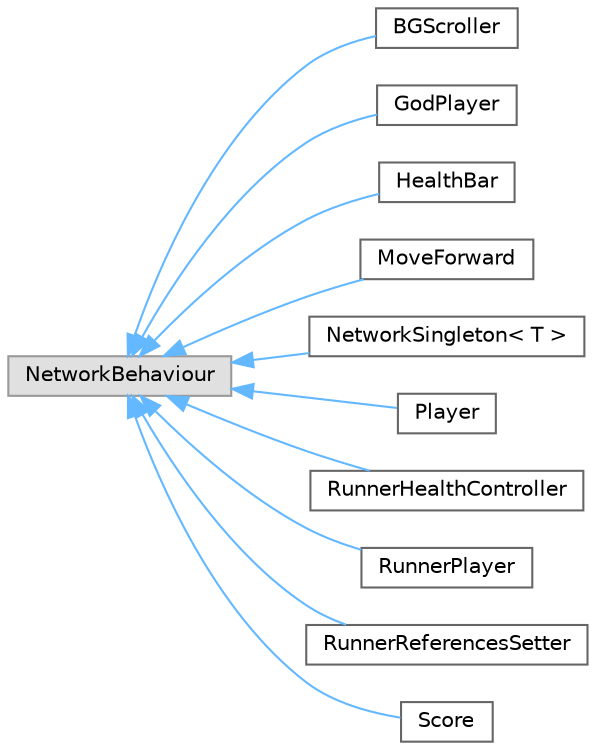 digraph "Graphical Class Hierarchy"
{
 // LATEX_PDF_SIZE
  bgcolor="transparent";
  edge [fontname=Helvetica,fontsize=10,labelfontname=Helvetica,labelfontsize=10];
  node [fontname=Helvetica,fontsize=10,shape=box,height=0.2,width=0.4];
  rankdir="LR";
  Node0 [label="NetworkBehaviour",height=0.2,width=0.4,color="grey60", fillcolor="#E0E0E0", style="filled",tooltip=" "];
  Node0 -> Node1 [dir="back",color="steelblue1",style="solid"];
  Node1 [label="BGScroller",height=0.2,width=0.4,color="grey40", fillcolor="white", style="filled",URL="$class_b_g_scroller.html",tooltip="Ensures the background is constantly moving away from the player, kept at a constant distance from th..."];
  Node0 -> Node2 [dir="back",color="steelblue1",style="solid"];
  Node2 [label="GodPlayer",height=0.2,width=0.4,color="grey40", fillcolor="white", style="filled",URL="$class_god_player.html",tooltip="A class managing the God Player attacks"];
  Node0 -> Node3 [dir="back",color="steelblue1",style="solid"];
  Node3 [label="HealthBar",height=0.2,width=0.4,color="grey40", fillcolor="white", style="filled",URL="$class_health_bar.html",tooltip=" "];
  Node0 -> Node4 [dir="back",color="steelblue1",style="solid"];
  Node4 [label="MoveForward",height=0.2,width=0.4,color="grey40", fillcolor="white", style="filled",URL="$class_move_forward.html",tooltip="A class that moves the player forward and tracks the distance they have travelled."];
  Node0 -> Node5 [dir="back",color="steelblue1",style="solid"];
  Node5 [label="NetworkSingleton\< T \>",height=0.2,width=0.4,color="grey40", fillcolor="white", style="filled",URL="$class_network_singleton.html",tooltip=" "];
  Node0 -> Node6 [dir="back",color="steelblue1",style="solid"];
  Node6 [label="Player",height=0.2,width=0.4,color="grey40", fillcolor="white", style="filled",URL="$class_player.html",tooltip=" "];
  Node0 -> Node7 [dir="back",color="steelblue1",style="solid"];
  Node7 [label="RunnerHealthController",height=0.2,width=0.4,color="grey40", fillcolor="white", style="filled",URL="$class_runner_health_controller.html",tooltip="Manage the health of the runner and update the health bar. The health value is synchronised with the ..."];
  Node0 -> Node8 [dir="back",color="steelblue1",style="solid"];
  Node8 [label="RunnerPlayer",height=0.2,width=0.4,color="grey40", fillcolor="white", style="filled",URL="$class_runner_player.html",tooltip="A class which accepts player input and makes the runner move, jump and slide accordingly"];
  Node0 -> Node9 [dir="back",color="steelblue1",style="solid"];
  Node9 [label="RunnerReferencesSetter",height=0.2,width=0.4,color="grey40", fillcolor="white", style="filled",URL="$class_runner_references_setter.html",tooltip="Assign references to the runner to every script that needs it in the scene, because the runner is ins..."];
  Node0 -> Node10 [dir="back",color="steelblue1",style="solid"];
  Node10 [label="Score",height=0.2,width=0.4,color="grey40", fillcolor="white", style="filled",URL="$class_score.html",tooltip="Class that updates and manages the player's scores"];
}
